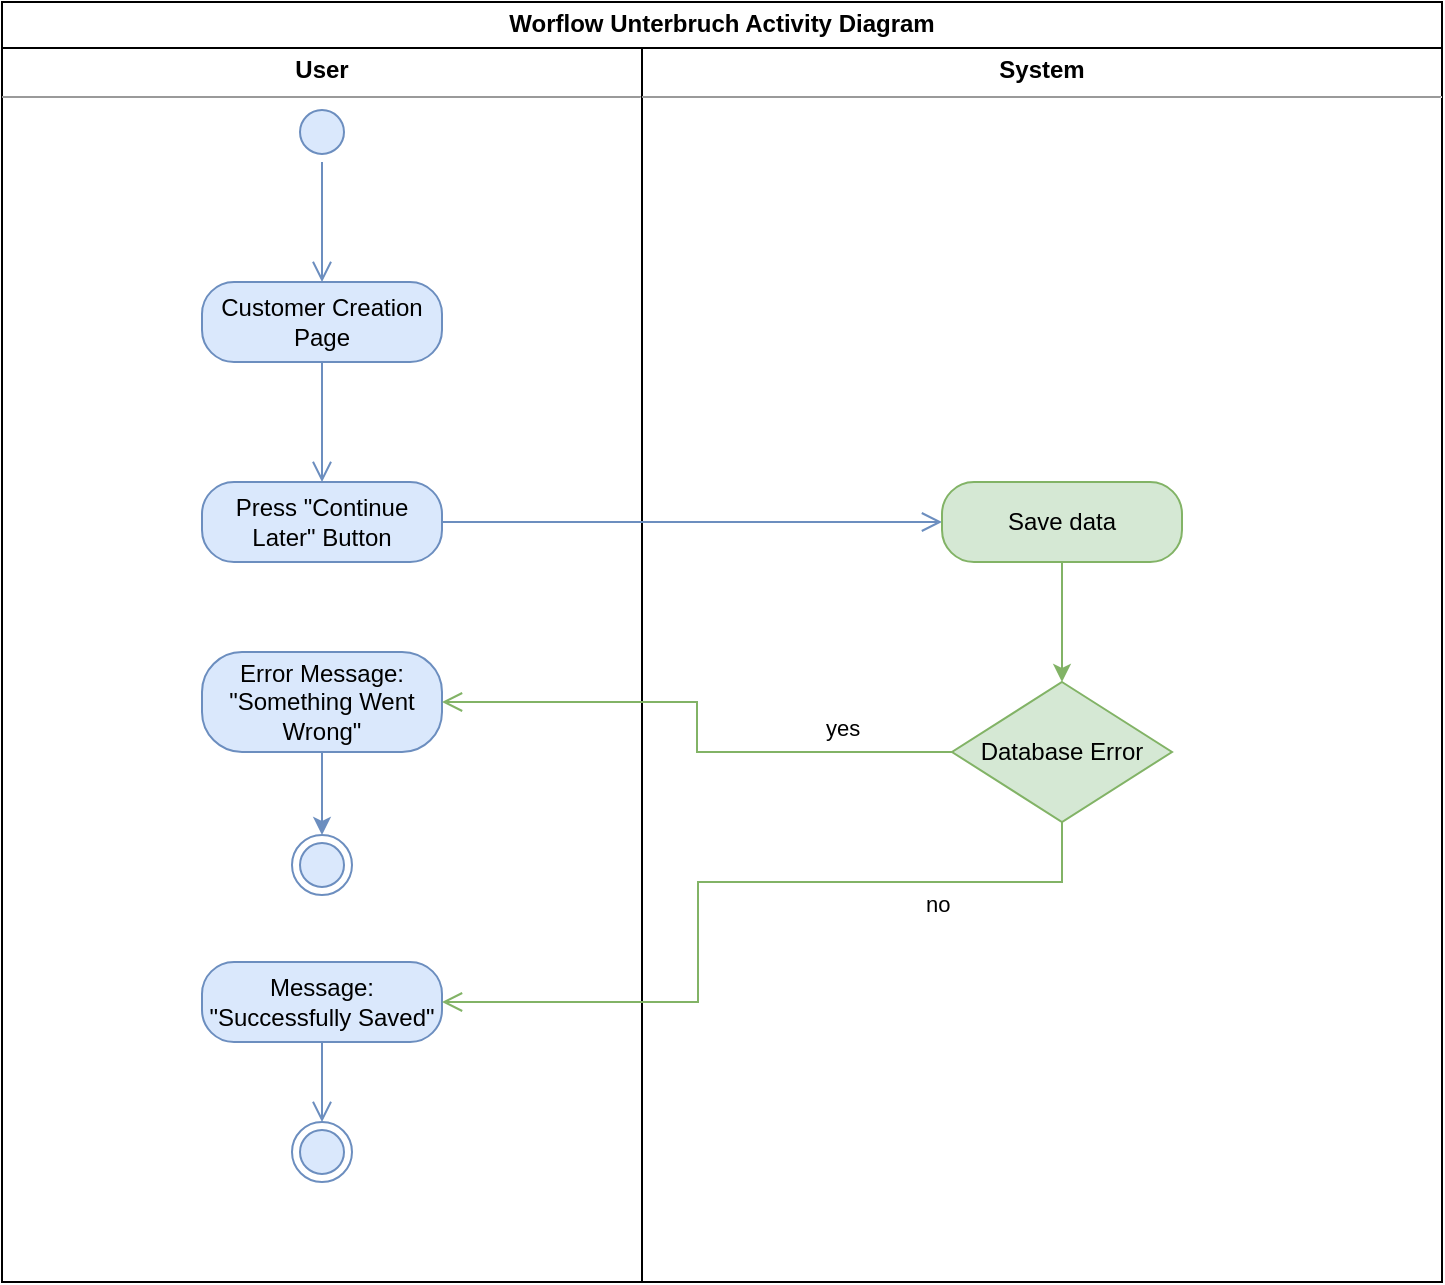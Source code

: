 <mxfile version="24.0.7" type="device">
  <diagram name="Page-1" id="wGTtZ9UVPU2NVrBlixh5">
    <mxGraphModel dx="1236" dy="1135" grid="1" gridSize="10" guides="1" tooltips="1" connect="1" arrows="1" fold="1" page="1" pageScale="1" pageWidth="850" pageHeight="1100" math="0" shadow="0">
      <root>
        <mxCell id="0" />
        <mxCell id="1" parent="0" />
        <mxCell id="XMBRj8RD8NJ92ZWPX3v4-1" value="&lt;p style=&quot;margin:0px;margin-top:4px;text-align:center;&quot;&gt;&lt;b&gt;Worflow Unterbruch Activity Diagram&lt;/b&gt;&lt;br&gt;&lt;/p&gt;&lt;hr size=&quot;1&quot;&gt;&lt;div style=&quot;height:2px;&quot;&gt;&lt;/div&gt;" style="verticalAlign=top;align=left;overflow=fill;html=1;whiteSpace=wrap;" parent="1" vertex="1">
          <mxGeometry x="80" y="80" width="720" height="640" as="geometry" />
        </mxCell>
        <mxCell id="XMBRj8RD8NJ92ZWPX3v4-2" value="&lt;p style=&quot;margin:0px;margin-top:4px;text-align:center;&quot;&gt;&lt;b&gt;User&lt;/b&gt;&lt;br&gt;&lt;/p&gt;&lt;hr size=&quot;1&quot;&gt;&lt;div style=&quot;height:2px;&quot;&gt;&lt;/div&gt;" style="verticalAlign=top;align=left;overflow=fill;html=1;whiteSpace=wrap;" parent="1" vertex="1">
          <mxGeometry x="80" y="103" width="320" height="617" as="geometry" />
        </mxCell>
        <mxCell id="XMBRj8RD8NJ92ZWPX3v4-3" value="&lt;p style=&quot;margin:0px;margin-top:4px;text-align:center;&quot;&gt;&lt;b&gt;System&lt;/b&gt;&lt;br&gt;&lt;/p&gt;&lt;hr size=&quot;1&quot;&gt;&lt;div style=&quot;height:2px;&quot;&gt;&lt;/div&gt;" style="verticalAlign=top;align=left;overflow=fill;html=1;whiteSpace=wrap;" parent="1" vertex="1">
          <mxGeometry x="400" y="103" width="400" height="617" as="geometry" />
        </mxCell>
        <mxCell id="XMBRj8RD8NJ92ZWPX3v4-4" value="" style="ellipse;html=1;shape=startState;fillColor=#dae8fc;strokeColor=#6c8ebf;" parent="1" vertex="1">
          <mxGeometry x="225" y="130" width="30" height="30" as="geometry" />
        </mxCell>
        <mxCell id="XMBRj8RD8NJ92ZWPX3v4-5" value="" style="edgeStyle=orthogonalEdgeStyle;html=1;verticalAlign=bottom;endArrow=open;endSize=8;strokeColor=#6c8ebf;rounded=0;fillColor=#dae8fc;" parent="1" source="XMBRj8RD8NJ92ZWPX3v4-4" edge="1">
          <mxGeometry relative="1" as="geometry">
            <mxPoint x="240" y="220" as="targetPoint" />
          </mxGeometry>
        </mxCell>
        <mxCell id="XMBRj8RD8NJ92ZWPX3v4-9" value="Customer Creation Page" style="rounded=1;whiteSpace=wrap;html=1;arcSize=40;fillColor=#dae8fc;strokeColor=#6c8ebf;" parent="1" vertex="1">
          <mxGeometry x="180" y="220" width="120" height="40" as="geometry" />
        </mxCell>
        <mxCell id="XMBRj8RD8NJ92ZWPX3v4-10" value="" style="edgeStyle=orthogonalEdgeStyle;html=1;verticalAlign=bottom;endArrow=open;endSize=8;strokeColor=#6c8ebf;rounded=0;fillColor=#dae8fc;" parent="1" source="XMBRj8RD8NJ92ZWPX3v4-9" edge="1">
          <mxGeometry relative="1" as="geometry">
            <mxPoint x="240" y="320" as="targetPoint" />
          </mxGeometry>
        </mxCell>
        <mxCell id="XMBRj8RD8NJ92ZWPX3v4-11" value="Press &quot;Continue Later&quot; Button" style="rounded=1;whiteSpace=wrap;html=1;arcSize=40;fillColor=#dae8fc;strokeColor=#6c8ebf;" parent="1" vertex="1">
          <mxGeometry x="180" y="320" width="120" height="40" as="geometry" />
        </mxCell>
        <mxCell id="XMBRj8RD8NJ92ZWPX3v4-12" value="" style="edgeStyle=orthogonalEdgeStyle;html=1;verticalAlign=bottom;endArrow=open;endSize=8;strokeColor=#6c8ebf;rounded=0;entryX=0;entryY=0.5;entryDx=0;entryDy=0;fillColor=#dae8fc;" parent="1" source="XMBRj8RD8NJ92ZWPX3v4-11" edge="1">
          <mxGeometry relative="1" as="geometry">
            <mxPoint x="550" y="340" as="targetPoint" />
          </mxGeometry>
        </mxCell>
        <mxCell id="XMBRj8RD8NJ92ZWPX3v4-18" value="" style="ellipse;html=1;shape=endState;fillColor=#dae8fc;strokeColor=#6c8ebf;" parent="1" vertex="1">
          <mxGeometry x="225" y="640" width="30" height="30" as="geometry" />
        </mxCell>
        <mxCell id="XMBRj8RD8NJ92ZWPX3v4-21" value="Message: &quot;Successfully Saved&quot;" style="rounded=1;whiteSpace=wrap;html=1;arcSize=40;fillColor=#dae8fc;strokeColor=#6c8ebf;" parent="1" vertex="1">
          <mxGeometry x="180" y="560" width="120" height="40" as="geometry" />
        </mxCell>
        <mxCell id="XMBRj8RD8NJ92ZWPX3v4-22" value="" style="edgeStyle=orthogonalEdgeStyle;html=1;verticalAlign=bottom;endArrow=open;endSize=8;strokeColor=#6c8ebf;rounded=0;entryX=0.5;entryY=0;entryDx=0;entryDy=0;fillColor=#dae8fc;" parent="1" source="XMBRj8RD8NJ92ZWPX3v4-21" target="XMBRj8RD8NJ92ZWPX3v4-18" edge="1">
          <mxGeometry relative="1" as="geometry">
            <mxPoint x="240" y="720" as="targetPoint" />
          </mxGeometry>
        </mxCell>
        <mxCell id="XMBRj8RD8NJ92ZWPX3v4-24" value="" style="ellipse;html=1;shape=endState;fillColor=#dae8fc;strokeColor=#6c8ebf;" parent="1" vertex="1">
          <mxGeometry x="225" y="496.5" width="30" height="30" as="geometry" />
        </mxCell>
        <mxCell id="MzqNkrFgd5cmmXQ6uz_A-5" style="edgeStyle=orthogonalEdgeStyle;rounded=0;orthogonalLoop=1;jettySize=auto;html=1;entryX=0.5;entryY=0;entryDx=0;entryDy=0;fillColor=#d5e8d4;strokeColor=#82b366;" edge="1" parent="1" source="XMBRj8RD8NJ92ZWPX3v4-28" target="MzqNkrFgd5cmmXQ6uz_A-2">
          <mxGeometry relative="1" as="geometry" />
        </mxCell>
        <mxCell id="XMBRj8RD8NJ92ZWPX3v4-28" value="Save data" style="rounded=1;whiteSpace=wrap;html=1;arcSize=40;fillColor=#d5e8d4;strokeColor=#82b366;" parent="1" vertex="1">
          <mxGeometry x="550" y="320" width="120" height="40" as="geometry" />
        </mxCell>
        <mxCell id="XMBRj8RD8NJ92ZWPX3v4-34" style="edgeStyle=orthogonalEdgeStyle;rounded=0;orthogonalLoop=1;jettySize=auto;html=1;entryX=0.5;entryY=0;entryDx=0;entryDy=0;fillColor=#dae8fc;strokeColor=#6c8ebf;" parent="1" source="XMBRj8RD8NJ92ZWPX3v4-16" target="XMBRj8RD8NJ92ZWPX3v4-24" edge="1">
          <mxGeometry relative="1" as="geometry" />
        </mxCell>
        <mxCell id="XMBRj8RD8NJ92ZWPX3v4-16" value="Error Message: &quot;Something Went Wrong&quot;" style="rounded=1;whiteSpace=wrap;html=1;arcSize=40;fillColor=#dae8fc;strokeColor=#6c8ebf;" parent="1" vertex="1">
          <mxGeometry x="180" y="405" width="120" height="50" as="geometry" />
        </mxCell>
        <mxCell id="MzqNkrFgd5cmmXQ6uz_A-2" value="Database Error" style="rhombus;whiteSpace=wrap;html=1;fillColor=#d5e8d4;strokeColor=#82b366;" vertex="1" parent="1">
          <mxGeometry x="555" y="420" width="110" height="70" as="geometry" />
        </mxCell>
        <mxCell id="MzqNkrFgd5cmmXQ6uz_A-3" value="no" style="edgeStyle=orthogonalEdgeStyle;html=1;align=left;verticalAlign=bottom;endArrow=open;endSize=8;strokeColor=#82b366;rounded=0;entryX=1;entryY=0.5;entryDx=0;entryDy=0;fillColor=#d5e8d4;" edge="1" source="MzqNkrFgd5cmmXQ6uz_A-2" parent="1" target="XMBRj8RD8NJ92ZWPX3v4-21">
          <mxGeometry x="-0.5" y="20" relative="1" as="geometry">
            <mxPoint x="770" y="540" as="targetPoint" />
            <Array as="points">
              <mxPoint x="610" y="520" />
              <mxPoint x="428" y="520" />
              <mxPoint x="428" y="580" />
            </Array>
            <mxPoint as="offset" />
          </mxGeometry>
        </mxCell>
        <mxCell id="MzqNkrFgd5cmmXQ6uz_A-4" value="yes" style="edgeStyle=orthogonalEdgeStyle;html=1;align=left;verticalAlign=top;endArrow=open;endSize=8;strokeColor=#82b366;rounded=0;entryX=1;entryY=0.5;entryDx=0;entryDy=0;fillColor=#d5e8d4;" edge="1" source="MzqNkrFgd5cmmXQ6uz_A-2" parent="1" target="XMBRj8RD8NJ92ZWPX3v4-16">
          <mxGeometry x="-0.536" y="-25" relative="1" as="geometry">
            <mxPoint x="630" y="620" as="targetPoint" />
            <mxPoint as="offset" />
          </mxGeometry>
        </mxCell>
      </root>
    </mxGraphModel>
  </diagram>
</mxfile>
